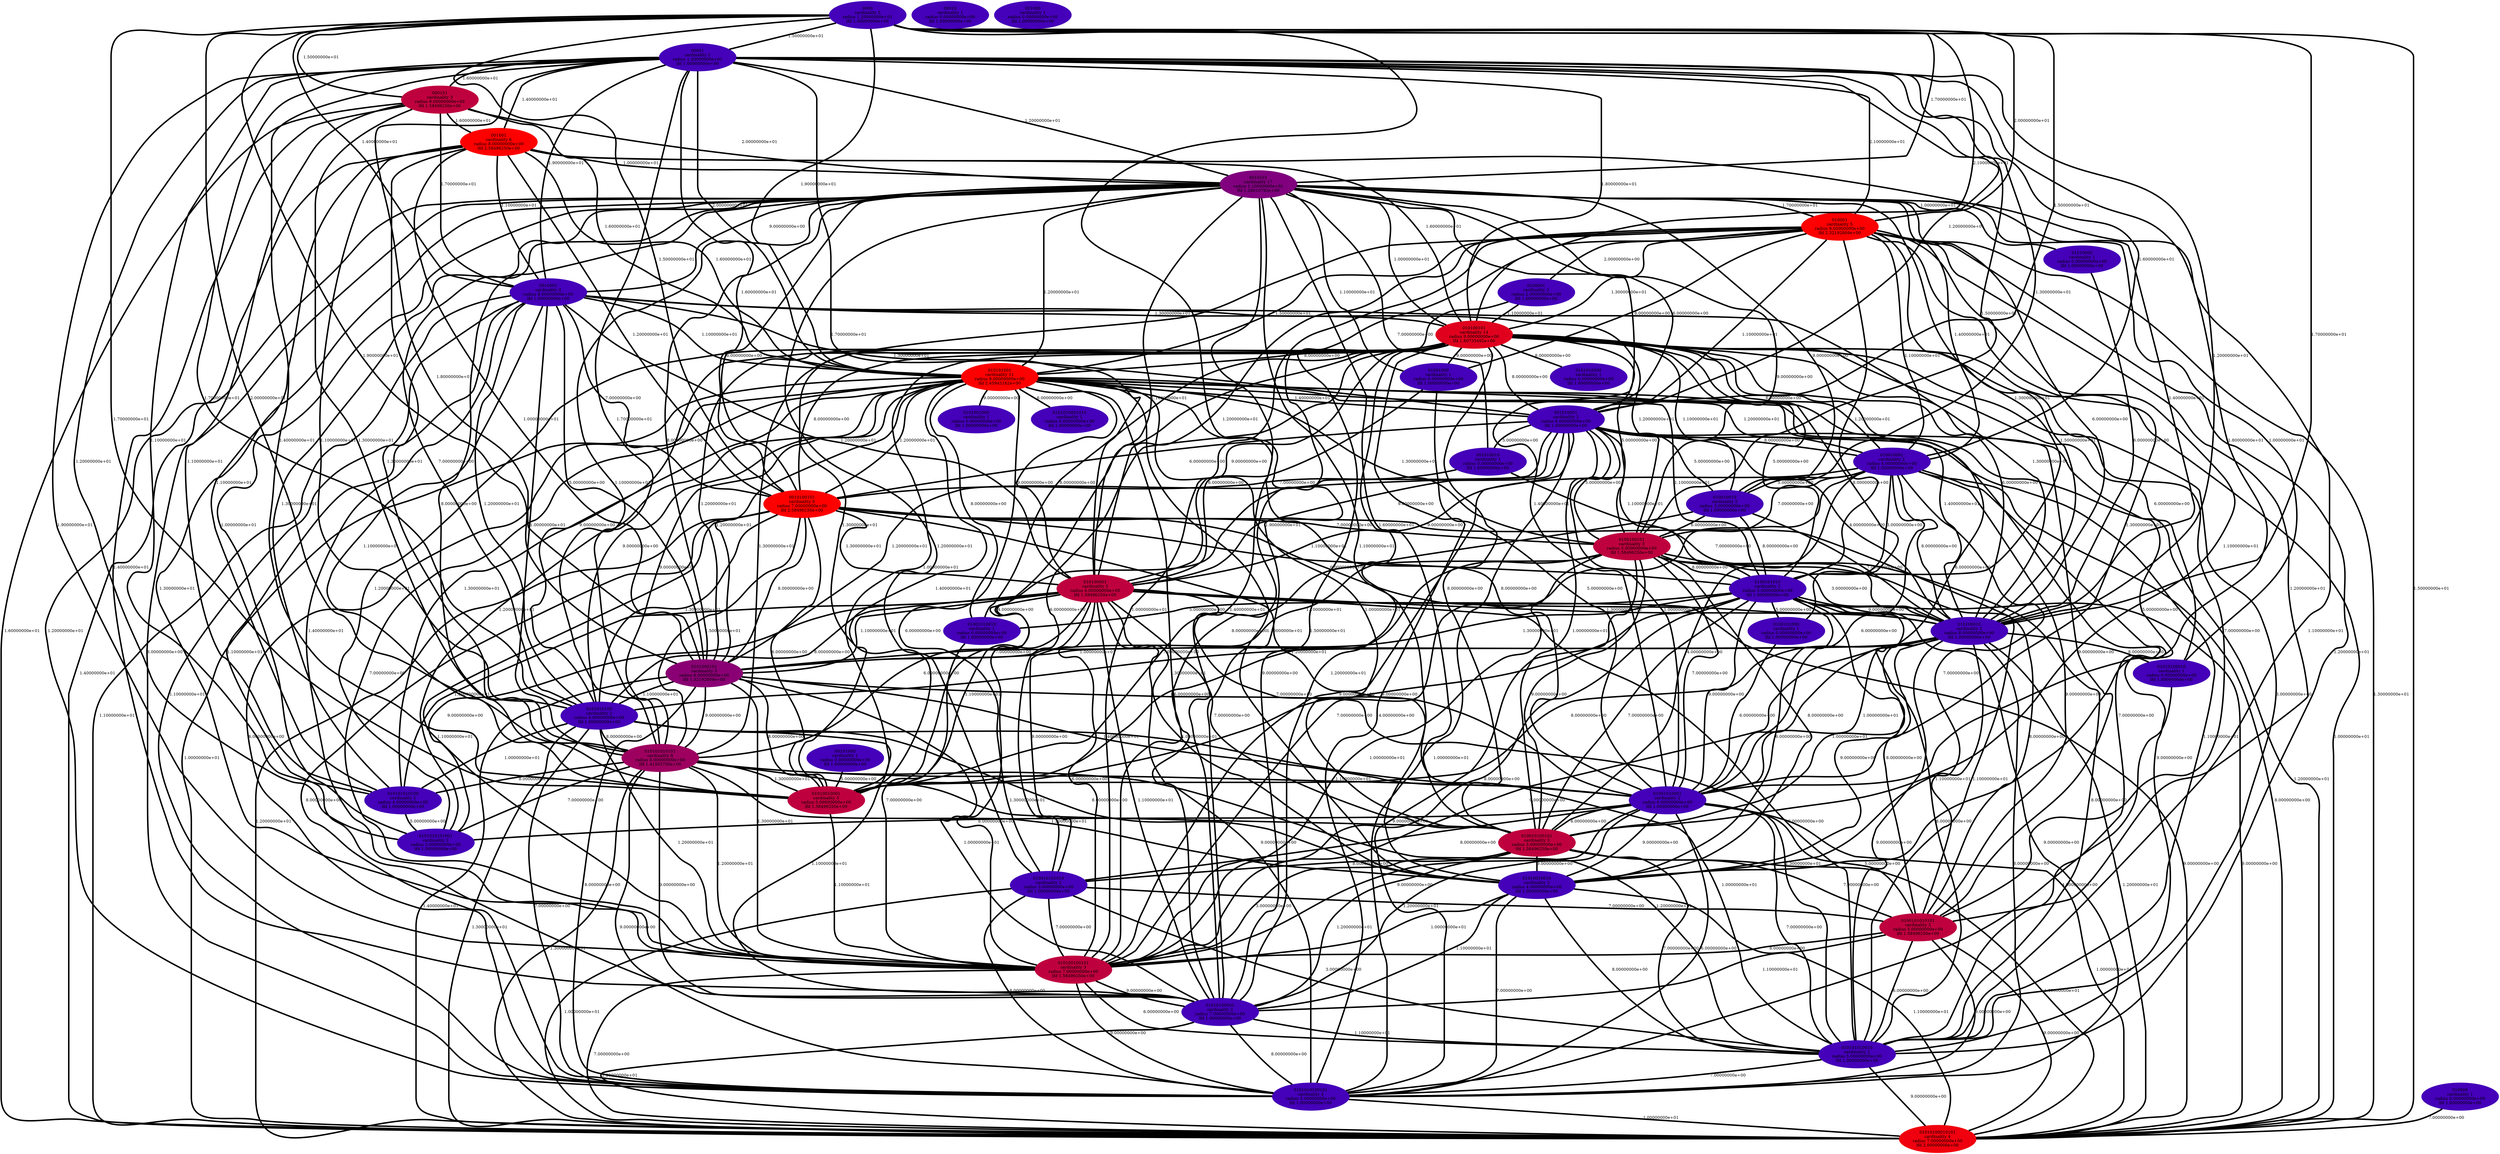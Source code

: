 graph graph_neighborhood_optimal_14 {
    edge[style=solid, penwidth="5", labeldistance="10"]
    01010010010 [label="01010010010\ncardinality 2\nradius 4.00000000e+00\nlfd 1.00000000e+00", color="#4500B9", style="filled"]
    010100001 [label="010100001\ncardinality 3\nradius 6.00000000e+00\nlfd 1.58496250e+00", color="#BF003F", style="filled"]
    00001 [label="00001\ncardinality 2\nradius 1.20000000e+01\nlfd 1.00000000e+00", color="#4500B9", style="filled"]
    0101010001010 [label="0101010001010\ncardinality 1\nradius 0.00000000e+00\nlfd 1.00000000e+00", color="#4500B9", style="filled"]
    0101010100 [label="0101010100\ncardinality 2\nradius 6.00000000e+00\nlfd 1.00000000e+00", color="#4500B9", style="filled"]
    001010010 [label="001010010\ncardinality 1\nradius 0.00000000e+00\nlfd 1.00000000e+00", color="#4500B9", style="filled"]
    01001010010 [label="01001010010\ncardinality 1\nradius 0.00000000e+00\nlfd 1.00000000e+00", color="#4500B9", style="filled"]
    0010001 [label="0010001\ncardinality 2\nradius 8.00000000e+00\nlfd 1.00000000e+00", color="#4500B9", style="filled"]
    0100101010 [label="0100101010\ncardinality 2\nradius 5.00000000e+00\nlfd 1.00000000e+00", color="#4500B9", style="filled"]
    0101010100101 [label="0101010100101\ncardinality 4\nradius 5.00000000e+00\nlfd 1.00000000e+00", color="#4500B9", style="filled"]
    0100101010101 [label="0100101010101\ncardinality 3\nradius 5.00000000e+00\nlfd 1.58496250e+00", color="#BF003F", style="filled"]
    010100010 [label="010100010\ncardinality 2\nradius 8.00000000e+00\nlfd 1.00000000e+00", color="#4500B9", style="filled"]
    000101 [label="000101\ncardinality 3\nradius 9.00000000e+00\nlfd 1.58496250e+00", color="#BF003F", style="filled"]
    0101010000 [label="0101010000\ncardinality 1\nradius 0.00000000e+00\nlfd 1.00000000e+00", color="#4500B9", style="filled"]
    00101000 [label="00101000\ncardinality 1\nradius 0.00000000e+00\nlfd 1.00000000e+00", color="#4500B9", style="filled"]
    010101010100 [label="010101010100\ncardinality 2\nradius 4.00000000e+00\nlfd 1.00000000e+00", color="#4500B9", style="filled"]
    010101010010 [label="010101010010\ncardinality 2\nradius 5.00000000e+00\nlfd 1.00000000e+00", color="#4500B9", style="filled"]
    010101010101 [label="010101010101\ncardinality 8\nradius 8.00000000e+00\nlfd 1.41503750e+00", color="#9E0060", style="filled"]
    010100100101 [label="010100100101\ncardinality 3\nradius 7.00000000e+00\nlfd 1.58496250e+00", color="#BF003F", style="filled"]
    01010000 [label="01010000\ncardinality 1\nradius 0.00000000e+00\nlfd 1.00000000e+00", color="#4500B9", style="filled"]
    01010100001 [label="01010100001\ncardinality 2\nradius 7.00000000e+00\nlfd 1.00000000e+00", color="#4500B9", style="filled"]
    010010001 [label="010010001\ncardinality 2\nradius 4.00000000e+00\nlfd 1.00000000e+00", color="#4500B9", style="filled"]
    0100001 [label="0100001\ncardinality 2\nradius 2.00000000e+00\nlfd 1.00000000e+00", color="#4500B9", style="filled"]
    0101001000 [label="0101001000\ncardinality 1\nradius 0.00000000e+00\nlfd 1.00000000e+00", color="#4500B9", style="filled"]
    01001010001 [label="01001010001\ncardinality 2\nradius 6.00000000e+00\nlfd 1.00000000e+00", color="#4500B9", style="filled"]
    01010010001 [label="01010010001\ncardinality 3\nradius 5.00000000e+00\nlfd 1.58496250e+00", color="#BF003F", style="filled"]
    010010101010 [label="010010101010\ncardinality 2\nradius 3.00000000e+00\nlfd 1.00000000e+00", color="#4500B9", style="filled"]
    01010100010 [label="01010100010\ncardinality 1\nradius 0.00000000e+00\nlfd 1.00000000e+00", color="#4500B9", style="filled"]
    0101000101 [label="0101000101\ncardinality 5\nradius 8.00000000e+00\nlfd 1.32192809e+00", color="#8A0074", style="filled"]
    01010100010101 [label="01010100010101\ncardinality 4\nradius 7.00000000e+00\nlfd 2.00000000e+00", color="#F0000E", style="filled"]
    010001 [label="010001\ncardinality 5\nradius 9.00000000e+00\nlfd 2.32192809e+00", color="#FC0002", style="filled"]
    010010100101 [label="010010100101\ncardinality 3\nradius 5.00000000e+00\nlfd 1.58496250e+00", color="#BF003F", style="filled"]
    0100101000 [label="0100101000\ncardinality 1\nradius 0.00000000e+00\nlfd 1.00000000e+00", color="#4500B9", style="filled"]
    0100100101 [label="0100100101\ncardinality 3\nradius 5.00000000e+00\nlfd 1.58496250e+00", color="#BF003F", style="filled"]
    010010010 [label="010010010\ncardinality 2\nradius 3.00000000e+00\nlfd 1.00000000e+00", color="#4500B9", style="filled"]
    01001000 [label="01001000\ncardinality 1\nradius 0.00000000e+00\nlfd 1.00000000e+00", color="#4500B9", style="filled"]
    010101001 [label="010101001\ncardinality 11\nradius 9.00000000e+00\nlfd 2.45943162e+00", color="#FD0001", style="filled"]
    0010101 [label="0010101\ncardinality 17\nradius 1.10000000e+01\nlfd 1.28010792e+00", color="#80007E", style="filled"]
    0000 [label="0000\ncardinality 2\nradius 1.20000000e+01\nlfd 1.00000000e+00", color="#4500B9", style="filled"]
    00010 [label="00010\ncardinality 1\nradius 0.00000000e+00\nlfd 1.00000000e+00", color="#4500B9", style="filled"]
    0101010101001 [label="0101010101001\ncardinality 2\nradius 3.00000000e+00\nlfd 1.00000000e+00", color="#4500B9", style="filled"]
    0010100101 [label="0010100101\ncardinality 6\nradius 7.00000000e+00\nlfd 2.58496250e+00", color="#FE0000", style="filled"]
    010100101 [label="010100101\ncardinality 14\nradius 9.00000000e+00\nlfd 1.80735492e+00", color="#E0001E", style="filled"]
    001010001 [label="001010001\ncardinality 2\nradius 6.00000000e+00\nlfd 1.00000000e+00", color="#4500B9", style="filled"]
    010000 [label="010000\ncardinality 1\nradius 0.00000000e+00\nlfd 1.00000000e+00", color="#4500B9", style="filled"]
    001001 [label="001001\ncardinality 6\nradius 8.00000000e+00\nlfd 2.58496250e+00", color="#FE0000", style="filled"]
    001000 [label="001000\ncardinality 1\nradius 0.00000000e+00\nlfd 1.00000000e+00", color="#4500B9", style="filled"]
    010101001 -- 01010010010 [label="1.10000000e+01"]
    00001 -- 010010010 [label="1.30000000e+01"]
    010101010101 -- 010010100101 [label="1.30000000e+01"]
    010101010101 -- 010101010100 [label="8.00000000e+00"]
    0100101010 -- 010100100101 [label="8.00000000e+00"]
    01001000 -- 010100001 [label="6.00000000e+00"]
    01001010001 -- 010101010010 [label="7.00000000e+00"]
    010001 -- 0100101010 [label="1.20000000e+01"]
    010100001 -- 010101010010 [label="8.00000000e+00"]
    01010100010 -- 0101010100101 [label="4.00000000e+00"]
    0010101 -- 0010001 [label="9.00000000e+00"]
    010100100101 -- 01010100001 [label="9.00000000e+00"]
    0010101 -- 0101000101 [label="8.00000000e+00"]
    00001 -- 0010100101 [label="1.60000000e+01"]
    0010101 -- 010101010101 [label="1.10000000e+01"]
    0100101010 -- 01010010010 [label="6.00000000e+00"]
    010010001 -- 010010100101 [label="4.00000000e+00"]
    0101000101 -- 0101010100101 [label="8.00000000e+00"]
    010100101 -- 010101010010 [label="3.00000000e+00"]
    010101010101 -- 01001010001 [label="1.10000000e+01"]
    0100101010101 -- 0101010100101 [label="9.00000000e+00"]
    001001 -- 010100101 [label="1.60000000e+01"]
    00001 -- 010101010101 [label="1.70000000e+01"]
    010100001 -- 010101010101 [label="6.00000000e+00"]
    010101001 -- 01001010001 [label="8.00000000e+00"]
    000101 -- 0010101 [label="2.00000000e+01"]
    000101 -- 010101001 [label="1.60000000e+01"]
    010100101 -- 010010001 [label="6.00000000e+00"]
    010100100101 -- 0101010100101 [label="9.00000000e+00"]
    0100100101 -- 010010100101 [label="9.00000000e+00"]
    010100001 -- 0101010100101 [label="9.00000000e+00"]
    0101010100 -- 01010100001 [label="1.10000000e+01"]
    00001 -- 010001 [label="2.10000000e+01"]
    0100001 -- 010100101 [label="1.10000000e+01"]
    010010001 -- 010101010010 [label="9.00000000e+00"]
    010100010 -- 0101010100101 [label="8.00000000e+00"]
    0000 -- 010101010101 [label="2.00000000e+01"]
    001001 -- 0010100101 [label="1.20000000e+01"]
    0101010100 -- 01010010010 [label="8.00000000e+00"]
    01001010001 -- 01010100010101 [label="1.00000000e+01"]
    000101 -- 0010001 [label="1.70000000e+01"]
    001001 -- 0101010100 [label="1.10000000e+01"]
    010010001 -- 01001010001 [label="6.00000000e+00"]
    0010100101 -- 01010010001 [label="6.00000000e+00"]
    010100010 -- 01010010001 [label="8.00000000e+00"]
    010010010 -- 0100100101 [label="6.00000000e+00"]
    001001 -- 010101010101 [label="1.30000000e+01"]
    010100001 -- 01010010001 [label="1.10000000e+01"]
    0100100101 -- 01001010001 [label="7.00000000e+00"]
    010101010100 -- 0101010101001 [label="5.00000000e+00"]
    0010101 -- 0100100101 [label="9.00000000e+00"]
    010100101 -- 010010100101 [label="8.00000000e+00"]
    010100101 -- 0100101000 [label="8.00000000e+00"]
    000101 -- 010101010101 [label="1.30000000e+01"]
    001010001 -- 010100100101 [label="9.00000000e+00"]
    00001 -- 0101000101 [label="1.80000000e+01"]
    0100101010 -- 01010100010101 [label="9.00000000e+00"]
    010100001 -- 010010100101 [label="7.00000000e+00"]
    0010001 -- 001010001 [label="1.30000000e+01"]
    0101000101 -- 010101010101 [label="9.00000000e+00"]
    0000 -- 010001 [label="2.00000000e+01"]
    010010100101 -- 0100101010101 [label="7.00000000e+00"]
    0101000101 -- 01010010001 [label="8.00000000e+00"]
    010010001 -- 010100010 [label="8.00000000e+00"]
    0000 -- 01010010001 [label="1.70000000e+01"]
    01010010001 -- 010100100101 [label="1.10000000e+01"]
    0010001 -- 010100101 [label="1.30000000e+01"]
    001010001 -- 0100100101 [label="5.00000000e+00"]
    0000 -- 0010001 [label="1.40000000e+01"]
    010101001 -- 010010001 [label="1.20000000e+01"]
    0010001 -- 01010100010101 [label="1.10000000e+01"]
    010101001 -- 010100100101 [label="7.00000000e+00"]
    010100101 -- 0100100101 [label="5.00000000e+00"]
    0000 -- 0101000101 [label="1.90000000e+01"]
    01010010010 -- 010101010010 [label="8.00000000e+00"]
    010001 -- 001010001 [label="1.10000000e+01"]
    01001000 -- 01001010001 [label="5.00000000e+00"]
    010001 -- 010101010010 [label="1.20000000e+01"]
    001010001 -- 0101000101 [label="1.20000000e+01"]
    0010100101 -- 01010100010101 [label="1.20000000e+01"]
    010100101 -- 010100100101 [label="7.00000000e+00"]
    00001 -- 010100001 [label="1.70000000e+01"]
    0010001 -- 0101010100101 [label="1.10000000e+01"]
    0100100101 -- 010100010 [label="3.00000000e+00"]
    010100001 -- 010101010100 [label="1.00000000e+01"]
    010100101 -- 01010010010 [label="5.00000000e+00"]
    010100010 -- 01010010010 [label="9.00000000e+00"]
    010001 -- 01001000 [label="8.00000000e+00"]
    0010001 -- 01010100001 [label="1.10000000e+01"]
    010100001 -- 0101010101001 [label="9.00000000e+00"]
    00001 -- 001001 [label="1.40000000e+01"]
    010010101010 -- 01010100010101 [label="1.00000000e+01"]
    010101001 -- 0101010001010 [label="6.00000000e+00"]
    010101010101 -- 0101010100101 [label="9.00000000e+00"]
    010101010101 -- 01010010010 [label="1.20000000e+01"]
    0100101010 -- 010101010010 [label="8.00000000e+00"]
    010100101 -- 001010001 [label="8.00000000e+00"]
    010100001 -- 01010010010 [label="1.00000000e+01"]
    01010100001 -- 0101010100101 [label="8.00000000e+00"]
    010101001 -- 010101010100 [label="1.30000000e+01"]
    010001 -- 0100001 [label="2.00000000e+00"]
    001010001 -- 0101010100101 [label="1.00000000e+01"]
    001010001 -- 0100101010 [label="1.10000000e+01"]
    010100001 -- 010010101010 [label="9.00000000e+00"]
    010100101 -- 01001000 [label="9.00000000e+00"]
    010001 -- 01001010001 [label="1.30000000e+01"]
    00101000 -- 01010010001 [label="5.00000000e+00"]
    00001 -- 0010101 [label="1.20000000e+01"]
    0101010100101 -- 01010100010101 [label="1.00000000e+01"]
    010100010 -- 0101010100 [label="1.30000000e+01"]
    010100101 -- 01010100010 [label="6.00000000e+00"]
    010010001 -- 01010010010 [label="7.00000000e+00"]
    001010001 -- 01001010001 [label="1.00000000e+01"]
    0101010100 -- 0101010100101 [label="7.00000000e+00"]
    010100010 -- 010010100101 [label="1.00000000e+01"]
    001001 -- 010100010 [label="1.40000000e+01"]
    0010001 -- 010100100101 [label="1.40000000e+01"]
    010010100101 -- 010100100101 [label="3.00000000e+00"]
    010010001 -- 010100001 [label="9.00000000e+00"]
    010100010 -- 0100101010101 [label="1.10000000e+01"]
    001010001 -- 010100001 [label="9.00000000e+00"]
    00001 -- 0101010101001 [label="1.20000000e+01"]
    01001010001 -- 010100100101 [label="9.00000000e+00"]
    010101001 -- 001010001 [label="1.40000000e+01"]
    0100101010101 -- 01010100001 [label="1.10000000e+01"]
    0010100101 -- 0101010100101 [label="8.00000000e+00"]
    010100001 -- 01010100010101 [label="9.00000000e+00"]
    01001010010 -- 010100100101 [label="7.00000000e+00"]
    010100101 -- 0101010101001 [label="1.20000000e+01"]
    010010001 -- 0100101010101 [label="9.00000000e+00"]
    010010100101 -- 01010100001 [label="1.20000000e+01"]
    0101010100 -- 01010100010101 [label="1.30000000e+01"]
    0010101 -- 001010010 [label="7.00000000e+00"]
    010101001 -- 0100101010101 [label="9.00000000e+00"]
    010101001 -- 0101010101001 [label="1.20000000e+01"]
    001001 -- 0010101 [label="1.00000000e+01"]
    010010001 -- 0100100101 [label="7.00000000e+00"]
    0010100101 -- 0101010100 [label="1.30000000e+01"]
    00001 -- 010101001 [label="2.00000000e+01"]
    001010001 -- 0010100101 [label="6.00000000e+00"]
    0000 -- 0010100101 [label="1.50000000e+01"]
    010101010010 -- 01010100010101 [label="9.00000000e+00"]
    0010101 -- 010101010010 [label="1.10000000e+01"]
    010001 -- 010010001 [label="1.10000000e+01"]
    010100010 -- 01010100010 [label="8.00000000e+00"]
    00001 -- 0100100101 [label="1.50000000e+01"]
    0010101 -- 010100001 [label="1.10000000e+01"]
    00001 -- 010101010100 [label="1.10000000e+01"]
    01010000 -- 010100010 [label="6.00000000e+00"]
    0100100101 -- 010100100101 [label="1.00000000e+01"]
    0101010100 -- 010101010101 [label="8.00000000e+00"]
    00001 -- 0101010100 [label="1.70000000e+01"]
    010100101 -- 010100010 [label="6.00000000e+00"]
    010101010101 -- 01010100001 [label="9.00000000e+00"]
    0010101 -- 001010001 [label="6.00000000e+00"]
    010100101 -- 010010101010 [label="6.00000000e+00"]
    010001 -- 010010100101 [label="1.10000000e+01"]
    0100101010101 -- 010100100101 [label="8.00000000e+00"]
    000101 -- 01010100001 [label="1.40000000e+01"]
    0010101 -- 01010000 [label="1.00000000e+01"]
    010010101010 -- 0100101010101 [label="7.00000000e+00"]
    010100101 -- 0010100101 [label="8.00000000e+00"]
    010001 -- 010100001 [label="1.20000000e+01"]
    010100101 -- 01001010001 [label="6.00000000e+00"]
    0100100101 -- 0101010100101 [label="9.00000000e+00"]
    0010001 -- 010100010 [label="1.30000000e+01"]
    010010001 -- 01010100010101 [label="8.00000000e+00"]
    0010001 -- 010101001 [label="1.10000000e+01"]
    001001 -- 0101010100101 [label="1.20000000e+01"]
    010101001 -- 01001010010 [label="8.00000000e+00"]
    0010101 -- 01010100010 [label="1.00000000e+01"]
    001010001 -- 001010010 [label="5.00000000e+00"]
    010100100101 -- 010101010010 [label="6.00000000e+00"]
    010010101010 -- 010100100101 [label="7.00000000e+00"]
    0010100101 -- 01001010001 [label="1.20000000e+01"]
    010100010 -- 010100100101 [label="9.00000000e+00"]
    0000 -- 01010100010101 [label="1.50000000e+01"]
    010100101 -- 01010100001 [label="1.20000000e+01"]
    010101010101 -- 01010100010101 [label="1.30000000e+01"]
    010101010101 -- 010100100101 [label="1.20000000e+01"]
    010101001 -- 0101010100101 [label="6.00000000e+00"]
    0100100101 -- 010101010010 [label="8.00000000e+00"]
    0000 -- 000101 [label="1.50000000e+01"]
    001010001 -- 010100010 [label="4.00000000e+00"]
    0010100101 -- 0100101010 [label="1.10000000e+01"]
    010100001 -- 0101010100 [label="8.00000000e+00"]
    01001010001 -- 0101010101001 [label="8.00000000e+00"]
    010001 -- 010100100101 [label="1.00000000e+01"]
    01010010010 -- 010100100101 [label="1.00000000e+01"]
    0100101010 -- 01001010001 [label="9.00000000e+00"]
    0010101 -- 0100101010 [label="1.30000000e+01"]
    010010001 -- 0100101010 [label="3.00000000e+00"]
    0101000101 -- 01010100010101 [label="1.40000000e+01"]
    010101001 -- 0101010100 [label="9.00000000e+00"]
    0010100101 -- 010101010010 [label="1.10000000e+01"]
    010001 -- 01010100001 [label="1.50000000e+01"]
    0101010100 -- 010101010100 [label="1.00000000e+01"]
    0010101 -- 010100101 [label="1.00000000e+01"]
    010101001 -- 01010100001 [label="6.00000000e+00"]
    0101010100 -- 010101010010 [label="1.00000000e+01"]
    001010001 -- 010010001 [label="8.00000000e+00"]
    010101001 -- 010101010010 [label="7.00000000e+00"]
    010100001 -- 01001010001 [label="7.00000000e+00"]
    010101010101 -- 01010010001 [label="1.30000000e+01"]
    0010101 -- 010001 [label="1.70000000e+01"]
    0010101 -- 0101010101001 [label="1.00000000e+01"]
    00001 -- 010100100101 [label="1.90000000e+01"]
    0100001 -- 010100100101 [label="8.00000000e+00"]
    001010010 -- 0010100101 [label="7.00000000e+00"]
    010101001 -- 010100010 [label="1.40000000e+01"]
    0000 -- 01010100001 [label="1.90000000e+01"]
    010010100101 -- 010101010010 [label="7.00000000e+00"]
    001010001 -- 01010010001 [label="4.00000000e+00"]
    00001 -- 010100010 [label="1.20000000e+01"]
    001001 -- 010101001 [label="1.60000000e+01"]
    010101001 -- 01010100010101 [label="1.00000000e+01"]
    010100001 -- 010100100101 [label="6.00000000e+00"]
    0010101 -- 01001010001 [label="1.40000000e+01"]
    0100100101 -- 01010010010 [label="8.00000000e+00"]
    0010100101 -- 010101010101 [label="1.50000000e+01"]
    010101001 -- 010010101010 [label="6.00000000e+00"]
    00001 -- 01010010001 [label="1.40000000e+01"]
    010100100101 -- 01010100010101 [label="7.00000000e+00"]
    0010101 -- 01010010010 [label="1.10000000e+01"]
    0000 -- 001010001 [label="1.50000000e+01"]
    010010001 -- 010010010 [label="5.00000000e+00"]
    01001010001 -- 0101010100101 [label="6.00000000e+00"]
    0010100101 -- 010100001 [label="1.30000000e+01"]
    01010100001 -- 01010100010101 [label="1.20000000e+01"]
    010100101 -- 0101010100101 [label="4.00000000e+00"]
    0010100101 -- 0100100101 [label="7.00000000e+00"]
    010010001 -- 010100100101 [label="7.00000000e+00"]
    0010100101 -- 010100100101 [label="1.10000000e+01"]
    0101000101 -- 010100100101 [label="1.30000000e+01"]
    001010001 -- 010010100101 [label="1.00000000e+01"]
    010010100101 -- 010010101010 [label="8.00000000e+00"]
    0100100101 -- 0101000101 [label="1.10000000e+01"]
    0101000101 -- 01001010001 [label="1.40000000e+01"]
    010101001 -- 010101010101 [label="9.00000000e+00"]
    010101010101 -- 0101010101001 [label="7.00000000e+00"]
    010101001 -- 0101001000 [label="9.00000000e+00"]
    010000 -- 01010100010101 [label="7.00000000e+00"]
    010100010 -- 01010100010101 [label="1.20000000e+01"]
    010101001 -- 01010010001 [label="1.40000000e+01"]
    010010100101 -- 01010100010101 [label="1.00000000e+01"]
    001001 -- 0101000101 [label="1.00000000e+01"]
    010100101 -- 0101010100 [label="9.00000000e+00"]
    010100101 -- 010101001 [label="8.00000000e+00"]
    001001 -- 010101010100 [label="1.10000000e+01"]
    01010100001 -- 010101010010 [label="1.10000000e+01"]
    001010001 -- 010010010 [label="5.00000000e+00"]
    01001010001 -- 01010010010 [label="9.00000000e+00"]
    0010001 -- 010101010101 [label="1.00000000e+01"]
    0010101 -- 010010100101 [label="1.60000000e+01"]
    010100001 -- 010100010 [label="1.30000000e+01"]
    010101001 -- 010100001 [label="9.00000000e+00"]
    010100101 -- 01010010001 [label="1.00000000e+01"]
    010100101 -- 01001010010 [label="8.00000000e+00"]
    0100101010101 -- 01010100010101 [label="9.00000000e+00"]
    0010101 -- 010010010 [label="9.00000000e+00"]
    010010010 -- 01010010001 [label="7.00000000e+00"]
    0010101 -- 0101010100101 [label="8.00000000e+00"]
    0100101000 -- 01001010001 [label="6.00000000e+00"]
    00001 -- 0010001 [label="1.90000000e+01"]
    0100100101 -- 01010010001 [label="9.00000000e+00"]
    0101000101 -- 010101010010 [label="1.30000000e+01"]
    0100100101 -- 0100101010101 [label="8.00000000e+00"]
    0010101 -- 010100100101 [label="1.30000000e+01"]
    0101000101 -- 0101010100 [label="1.10000000e+01"]
    001010001 -- 010101010010 [label="1.10000000e+01"]
    0101000101 -- 01010100001 [label="1.00000000e+01"]
    010100101 -- 0101000101 [label="1.20000000e+01"]
    000101 -- 01010100010101 [label="1.60000000e+01"]
    0010100101 -- 0101000101 [label="8.00000000e+00"]
    0000 -- 010100101 [label="2.10000000e+01"]
    010101001 -- 0100100101 [label="1.30000000e+01"]
    010101001 -- 0101000101 [label="1.20000000e+01"]
    010100101 -- 010010010 [label="1.10000000e+01"]
    001010010 -- 010100010 [label="7.00000000e+00"]
    0100101010 -- 010010100101 [label="7.00000000e+00"]
    0010101 -- 010010101010 [label="1.20000000e+01"]
    0100100101 -- 0100101010 [label="8.00000000e+00"]
    010010100101 -- 01010010010 [label="9.00000000e+00"]
    010101001 -- 010010100101 [label="1.00000000e+01"]
    0000 -- 0010101 [label="1.70000000e+01"]
    010100101 -- 0100101010101 [label="7.00000000e+00"]
    0100101010101 -- 010101010010 [label="6.00000000e+00"]
    010100001 -- 0101000101 [label="1.10000000e+01"]
    0010101 -- 01010100001 [label="1.40000000e+01"]
    010100010 -- 010101010010 [label="9.00000000e+00"]
    010001 -- 010101001 [label="1.50000000e+01"]
    010101001 -- 0010100101 [label="1.20000000e+01"]
    0010001 -- 0101010100 [label="1.20000000e+01"]
    01010010010 -- 01010100001 [label="1.10000000e+01"]
    0010001 -- 0100100101 [label="1.20000000e+01"]
    0100101010 -- 0101010100101 [label="9.00000000e+00"]
    0010101 -- 01010010001 [label="8.00000000e+00"]
    0010101 -- 010101001 [label="1.20000000e+01"]
    0100101010 -- 010100010 [label="9.00000000e+00"]
    01001010001 -- 0100101010101 [label="5.00000000e+00"]
    0000 -- 010100010 [label="1.70000000e+01"]
    0100101010 -- 01010010001 [label="9.00000000e+00"]
    0000 -- 010101001 [label="1.90000000e+01"]
    01001010001 -- 010010100101 [label="6.00000000e+00"]
    00001 -- 01001010001 [label="1.80000000e+01"]
    010010101010 -- 010101010010 [label="3.00000000e+00"]
    010100101 -- 01010100010101 [label="1.00000000e+01"]
    001001 -- 0010001 [label="1.10000000e+01"]
    010001 -- 0100101010101 [label="1.20000000e+01"]
    0010101 -- 010010001 [label="1.40000000e+01"]
    010100010 -- 0101000101 [label="1.00000000e+01"]
    00001 -- 010100101 [label="1.80000000e+01"]
    010001 -- 01010100010101 [label="1.30000000e+01"]
    0100101010 -- 0101000101 [label="1.30000000e+01"]
    0010101 -- 01001000 [label="1.10000000e+01"]
    0010001 -- 0010100101 [label="7.00000000e+00"]
    010101001 -- 0100101010 [label="1.10000000e+01"]
    010101010010 -- 0101010100101 [label="7.00000000e+00"]
    010001 -- 010100101 [label="1.30000000e+01"]
    0000 -- 00001 [label="1.50000000e+01"]
    010101010101 -- 010101010010 [label="1.20000000e+01"]
    0100101010 -- 0100101000 [label="5.00000000e+00"]
    00001 -- 000101 [label="1.60000000e+01"]
    0010001 -- 01010010001 [label="1.10000000e+01"]
    01010010010 -- 01010100010101 [label="1.10000000e+01"]
    001010001 -- 01010100010101 [label="1.20000000e+01"]
    0100101010 -- 01001010010 [label="5.00000000e+00"]
    00001 -- 010010001 [label="1.60000000e+01"]
    010001 -- 01010010001 [label="1.30000000e+01"]
    0010100101 -- 010100010 [label="6.00000000e+00"]
    01010010010 -- 0101010100101 [label="7.00000000e+00"]
    010100101 -- 0101010000 [label="8.00000000e+00"]
    0010101 -- 0101010100 [label="7.00000000e+00"]
    00001 -- 001010001 [label="1.20000000e+01"]
    010010101010 -- 0101010100101 [label="8.00000000e+00"]
    01001010001 -- 01010100001 [label="1.20000000e+01"]
    0010101 -- 01010100010101 [label="1.40000000e+01"]
    010100101 -- 010101010101 [label="1.30000000e+01"]
    0010001 -- 0101000101 [label="5.00000000e+00"]
    010001 -- 010100010 [label="1.50000000e+01"]
    010100010 -- 01001010001 [label="1.00000000e+01"]
    0010001 -- 010100001 [label="1.20000000e+01"]
    000101 -- 001001 [label="1.60000000e+01"]
    010010010 -- 010100010 [label="7.00000000e+00"]
    010100101 -- 0100101010 [label="5.00000000e+00"]
    0100101010 -- 0100101010101 [label="8.00000000e+00"]
    0010101 -- 010100010 [label="6.00000000e+00"]
    01001010001 -- 010010101010 [label="8.00000000e+00"]
    010100101 -- 010100001 [label="9.00000000e+00"]
    0101010100 -- 010100100101 [label="1.20000000e+01"]
    0010101 -- 0010100101 [label="6.00000000e+00"]
    0010101 -- 010101010100 [label="1.30000000e+01"]
    010010010 -- 0100101010 [label="8.00000000e+00"]
    010100001 -- 01010100001 [label="1.10000000e+01"]
    000101 -- 010101010100 [label="1.10000000e+01"]
}
